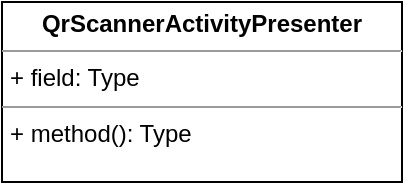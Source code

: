 <mxfile version="15.9.6" type="github">
  <diagram id="rl7NRQa01BBlxzyK_3gA" name="Page-1">
    <mxGraphModel dx="569" dy="292" grid="1" gridSize="10" guides="1" tooltips="1" connect="1" arrows="1" fold="1" page="1" pageScale="1" pageWidth="850" pageHeight="1100" math="0" shadow="0">
      <root>
        <mxCell id="0" />
        <mxCell id="1" parent="0" />
        <mxCell id="3Vvo0-YoPHcBfBUVZN0i-1" value="&lt;p style=&quot;margin: 0px ; margin-top: 4px ; text-align: center&quot;&gt;&lt;b&gt;QrScannerActivityPresenter&lt;/b&gt;&lt;/p&gt;&lt;hr size=&quot;1&quot;&gt;&lt;p style=&quot;margin: 0px ; margin-left: 4px&quot;&gt;+ field: Type&lt;/p&gt;&lt;hr size=&quot;1&quot;&gt;&lt;p style=&quot;margin: 0px ; margin-left: 4px&quot;&gt;+ method(): Type&lt;/p&gt;" style="verticalAlign=top;align=left;overflow=fill;fontSize=12;fontFamily=Helvetica;html=1;" vertex="1" parent="1">
          <mxGeometry x="80" y="80" width="200" height="90" as="geometry" />
        </mxCell>
      </root>
    </mxGraphModel>
  </diagram>
</mxfile>
